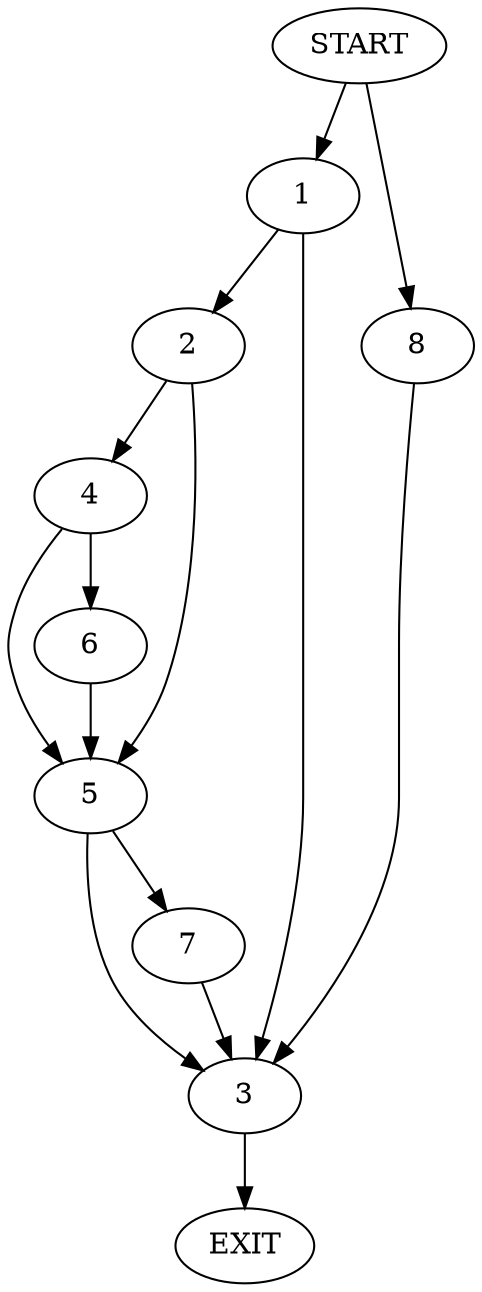 digraph {
0 [label="START"]
9 [label="EXIT"]
0 -> 1
1 -> 2
1 -> 3
3 -> 9
2 -> 4
2 -> 5
4 -> 6
4 -> 5
5 -> 7
5 -> 3
6 -> 5
7 -> 3
0 -> 8
8 -> 3
}
